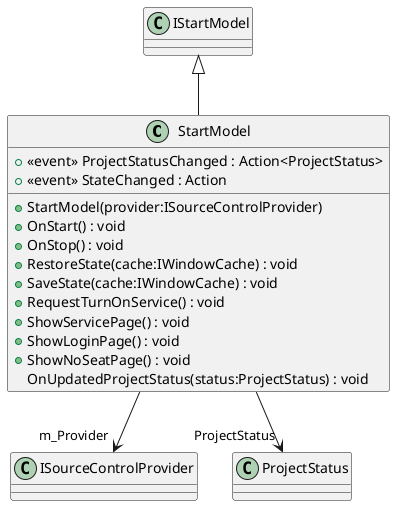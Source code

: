 @startuml
class StartModel {
    +  <<event>> ProjectStatusChanged : Action<ProjectStatus> 
    +  <<event>> StateChanged : Action 
    + StartModel(provider:ISourceControlProvider)
    + OnStart() : void
    + OnStop() : void
    + RestoreState(cache:IWindowCache) : void
    + SaveState(cache:IWindowCache) : void
    + RequestTurnOnService() : void
    + ShowServicePage() : void
    + ShowLoginPage() : void
    + ShowNoSeatPage() : void
    OnUpdatedProjectStatus(status:ProjectStatus) : void
}
IStartModel <|-- StartModel
StartModel --> "m_Provider" ISourceControlProvider
StartModel --> "ProjectStatus" ProjectStatus
@enduml
